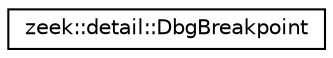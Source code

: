 digraph "Graphical Class Hierarchy"
{
 // LATEX_PDF_SIZE
  edge [fontname="Helvetica",fontsize="10",labelfontname="Helvetica",labelfontsize="10"];
  node [fontname="Helvetica",fontsize="10",shape=record];
  rankdir="LR";
  Node0 [label="zeek::detail::DbgBreakpoint",height=0.2,width=0.4,color="black", fillcolor="white", style="filled",URL="$d2/d12/classzeek_1_1detail_1_1DbgBreakpoint.html",tooltip=" "];
}
